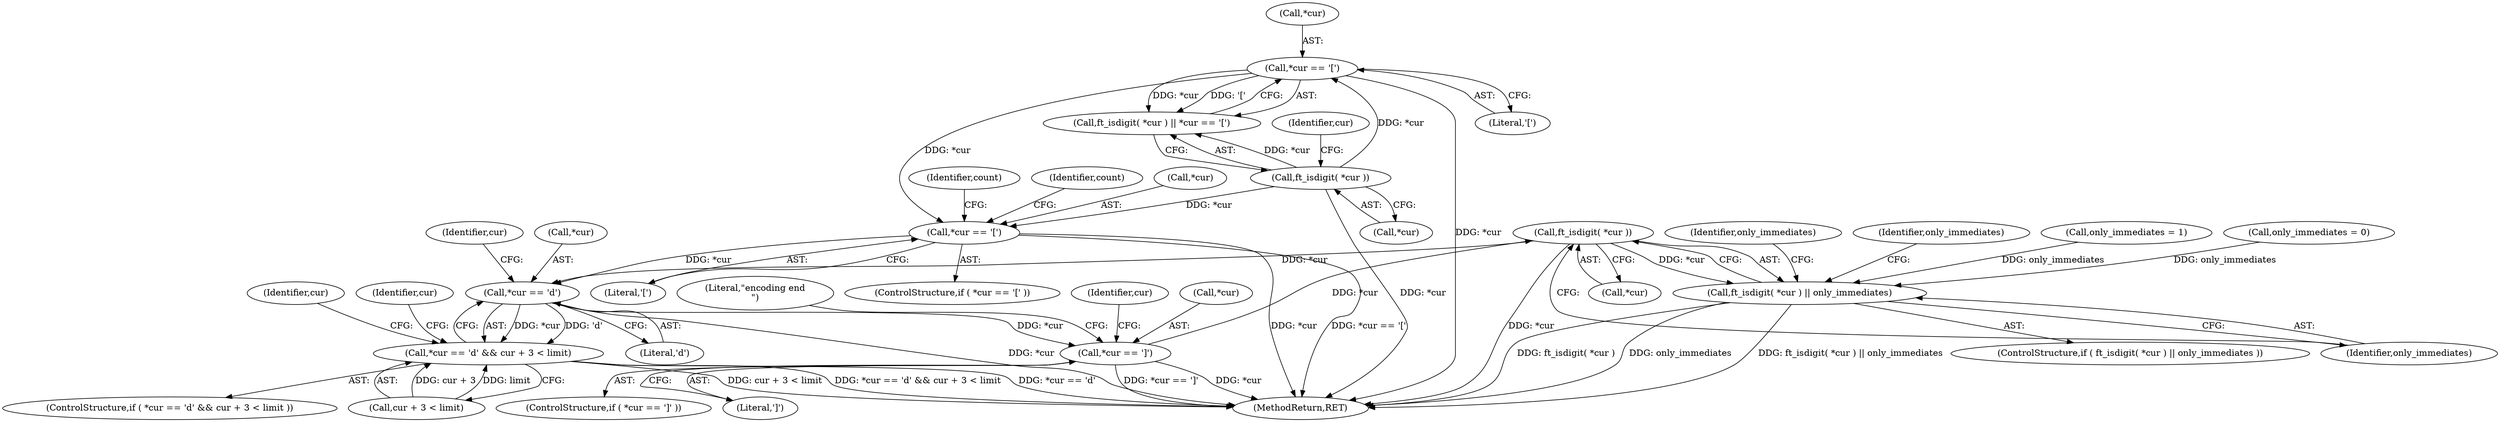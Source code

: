 digraph "0_savannah_df14e6c0b9592cbb24d5381dfc6106b14f915e75@pointer" {
"1000403" [label="(Call,ft_isdigit( *cur ))"];
"1000391" [label="(Call,*cur == ']')"];
"1000356" [label="(Call,*cur == 'd')"];
"1000403" [label="(Call,ft_isdigit( *cur ))"];
"1000230" [label="(Call,*cur == '[')"];
"1000193" [label="(Call,*cur == '[')"];
"1000190" [label="(Call,ft_isdigit( *cur ))"];
"1000355" [label="(Call,*cur == 'd' && cur + 3 < limit)"];
"1000402" [label="(Call,ft_isdigit( *cur ) || only_immediates)"];
"1000190" [label="(Call,ft_isdigit( *cur ))"];
"1000194" [label="(Call,*cur)"];
"1000226" [label="(Call,only_immediates = 0)"];
"1000359" [label="(Literal,'d')"];
"1000390" [label="(ControlStructure,if ( *cur == ']' ))"];
"1000195" [label="(Identifier,cur)"];
"1000406" [label="(Identifier,only_immediates)"];
"1000354" [label="(ControlStructure,if ( *cur == 'd' && cur + 3 < limit ))"];
"1000230" [label="(Call,*cur == '[')"];
"1000191" [label="(Call,*cur)"];
"1000357" [label="(Call,*cur)"];
"1000392" [label="(Call,*cur)"];
"1000397" [label="(Literal,\"encoding end\n\")"];
"1000410" [label="(Identifier,only_immediates)"];
"1000229" [label="(ControlStructure,if ( *cur == '[' ))"];
"1000402" [label="(Call,ft_isdigit( *cur ) || only_immediates)"];
"1000236" [label="(Identifier,count)"];
"1000249" [label="(Identifier,count)"];
"1000189" [label="(Call,ft_isdigit( *cur ) || *cur == '[')"];
"1000233" [label="(Literal,'[')"];
"1000370" [label="(Identifier,cur)"];
"1000405" [label="(Identifier,cur)"];
"1000356" [label="(Call,*cur == 'd')"];
"1000231" [label="(Call,*cur)"];
"1000516" [label="(Identifier,only_immediates)"];
"1000196" [label="(Literal,'[')"];
"1000362" [label="(Identifier,cur)"];
"1000238" [label="(Call,only_immediates = 1)"];
"1000543" [label="(MethodReturn,RET)"];
"1000360" [label="(Call,cur + 3 < limit)"];
"1000401" [label="(ControlStructure,if ( ft_isdigit( *cur ) || only_immediates ))"];
"1000355" [label="(Call,*cur == 'd' && cur + 3 < limit)"];
"1000394" [label="(Literal,']')"];
"1000404" [label="(Call,*cur)"];
"1000393" [label="(Identifier,cur)"];
"1000193" [label="(Call,*cur == '[')"];
"1000403" [label="(Call,ft_isdigit( *cur ))"];
"1000391" [label="(Call,*cur == ']')"];
"1000403" -> "1000402"  [label="AST: "];
"1000403" -> "1000404"  [label="CFG: "];
"1000404" -> "1000403"  [label="AST: "];
"1000406" -> "1000403"  [label="CFG: "];
"1000402" -> "1000403"  [label="CFG: "];
"1000403" -> "1000543"  [label="DDG: *cur"];
"1000403" -> "1000356"  [label="DDG: *cur"];
"1000403" -> "1000402"  [label="DDG: *cur"];
"1000391" -> "1000403"  [label="DDG: *cur"];
"1000391" -> "1000390"  [label="AST: "];
"1000391" -> "1000394"  [label="CFG: "];
"1000392" -> "1000391"  [label="AST: "];
"1000394" -> "1000391"  [label="AST: "];
"1000397" -> "1000391"  [label="CFG: "];
"1000405" -> "1000391"  [label="CFG: "];
"1000391" -> "1000543"  [label="DDG: *cur"];
"1000391" -> "1000543"  [label="DDG: *cur == ']'"];
"1000356" -> "1000391"  [label="DDG: *cur"];
"1000356" -> "1000355"  [label="AST: "];
"1000356" -> "1000359"  [label="CFG: "];
"1000357" -> "1000356"  [label="AST: "];
"1000359" -> "1000356"  [label="AST: "];
"1000362" -> "1000356"  [label="CFG: "];
"1000355" -> "1000356"  [label="CFG: "];
"1000356" -> "1000543"  [label="DDG: *cur"];
"1000356" -> "1000355"  [label="DDG: *cur"];
"1000356" -> "1000355"  [label="DDG: 'd'"];
"1000230" -> "1000356"  [label="DDG: *cur"];
"1000230" -> "1000229"  [label="AST: "];
"1000230" -> "1000233"  [label="CFG: "];
"1000231" -> "1000230"  [label="AST: "];
"1000233" -> "1000230"  [label="AST: "];
"1000236" -> "1000230"  [label="CFG: "];
"1000249" -> "1000230"  [label="CFG: "];
"1000230" -> "1000543"  [label="DDG: *cur"];
"1000230" -> "1000543"  [label="DDG: *cur == '['"];
"1000193" -> "1000230"  [label="DDG: *cur"];
"1000190" -> "1000230"  [label="DDG: *cur"];
"1000193" -> "1000189"  [label="AST: "];
"1000193" -> "1000196"  [label="CFG: "];
"1000194" -> "1000193"  [label="AST: "];
"1000196" -> "1000193"  [label="AST: "];
"1000189" -> "1000193"  [label="CFG: "];
"1000193" -> "1000543"  [label="DDG: *cur"];
"1000193" -> "1000189"  [label="DDG: *cur"];
"1000193" -> "1000189"  [label="DDG: '['"];
"1000190" -> "1000193"  [label="DDG: *cur"];
"1000190" -> "1000189"  [label="AST: "];
"1000190" -> "1000191"  [label="CFG: "];
"1000191" -> "1000190"  [label="AST: "];
"1000195" -> "1000190"  [label="CFG: "];
"1000189" -> "1000190"  [label="CFG: "];
"1000190" -> "1000543"  [label="DDG: *cur"];
"1000190" -> "1000189"  [label="DDG: *cur"];
"1000355" -> "1000354"  [label="AST: "];
"1000355" -> "1000360"  [label="CFG: "];
"1000360" -> "1000355"  [label="AST: "];
"1000370" -> "1000355"  [label="CFG: "];
"1000393" -> "1000355"  [label="CFG: "];
"1000355" -> "1000543"  [label="DDG: *cur == 'd'"];
"1000355" -> "1000543"  [label="DDG: cur + 3 < limit"];
"1000355" -> "1000543"  [label="DDG: *cur == 'd' && cur + 3 < limit"];
"1000360" -> "1000355"  [label="DDG: cur + 3"];
"1000360" -> "1000355"  [label="DDG: limit"];
"1000402" -> "1000401"  [label="AST: "];
"1000402" -> "1000406"  [label="CFG: "];
"1000406" -> "1000402"  [label="AST: "];
"1000410" -> "1000402"  [label="CFG: "];
"1000516" -> "1000402"  [label="CFG: "];
"1000402" -> "1000543"  [label="DDG: ft_isdigit( *cur ) || only_immediates"];
"1000402" -> "1000543"  [label="DDG: ft_isdigit( *cur )"];
"1000402" -> "1000543"  [label="DDG: only_immediates"];
"1000226" -> "1000402"  [label="DDG: only_immediates"];
"1000238" -> "1000402"  [label="DDG: only_immediates"];
}
